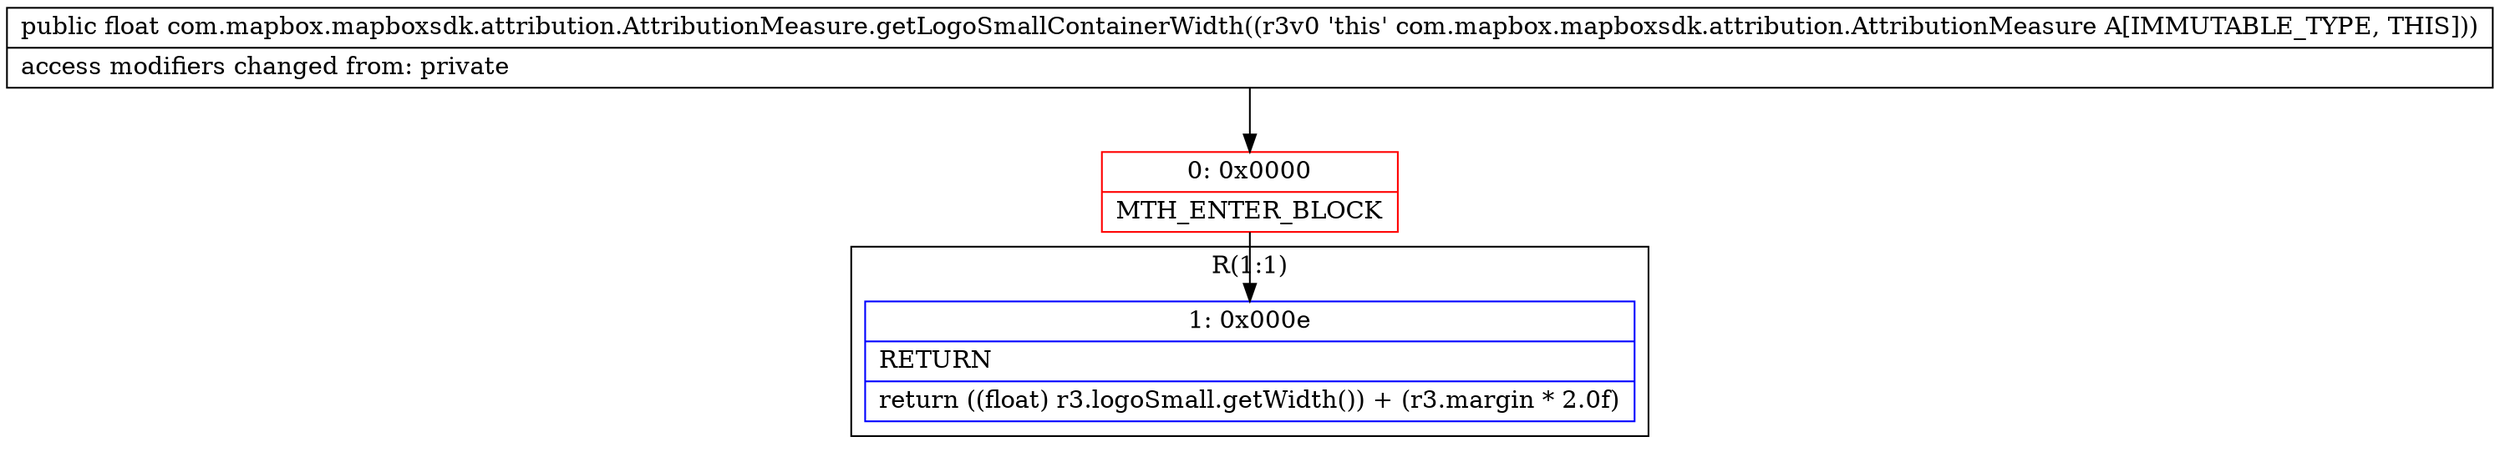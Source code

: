 digraph "CFG forcom.mapbox.mapboxsdk.attribution.AttributionMeasure.getLogoSmallContainerWidth()F" {
subgraph cluster_Region_1276155245 {
label = "R(1:1)";
node [shape=record,color=blue];
Node_1 [shape=record,label="{1\:\ 0x000e|RETURN\l|return ((float) r3.logoSmall.getWidth()) + (r3.margin * 2.0f)\l}"];
}
Node_0 [shape=record,color=red,label="{0\:\ 0x0000|MTH_ENTER_BLOCK\l}"];
MethodNode[shape=record,label="{public float com.mapbox.mapboxsdk.attribution.AttributionMeasure.getLogoSmallContainerWidth((r3v0 'this' com.mapbox.mapboxsdk.attribution.AttributionMeasure A[IMMUTABLE_TYPE, THIS]))  | access modifiers changed from: private\l}"];
MethodNode -> Node_0;
Node_0 -> Node_1;
}

